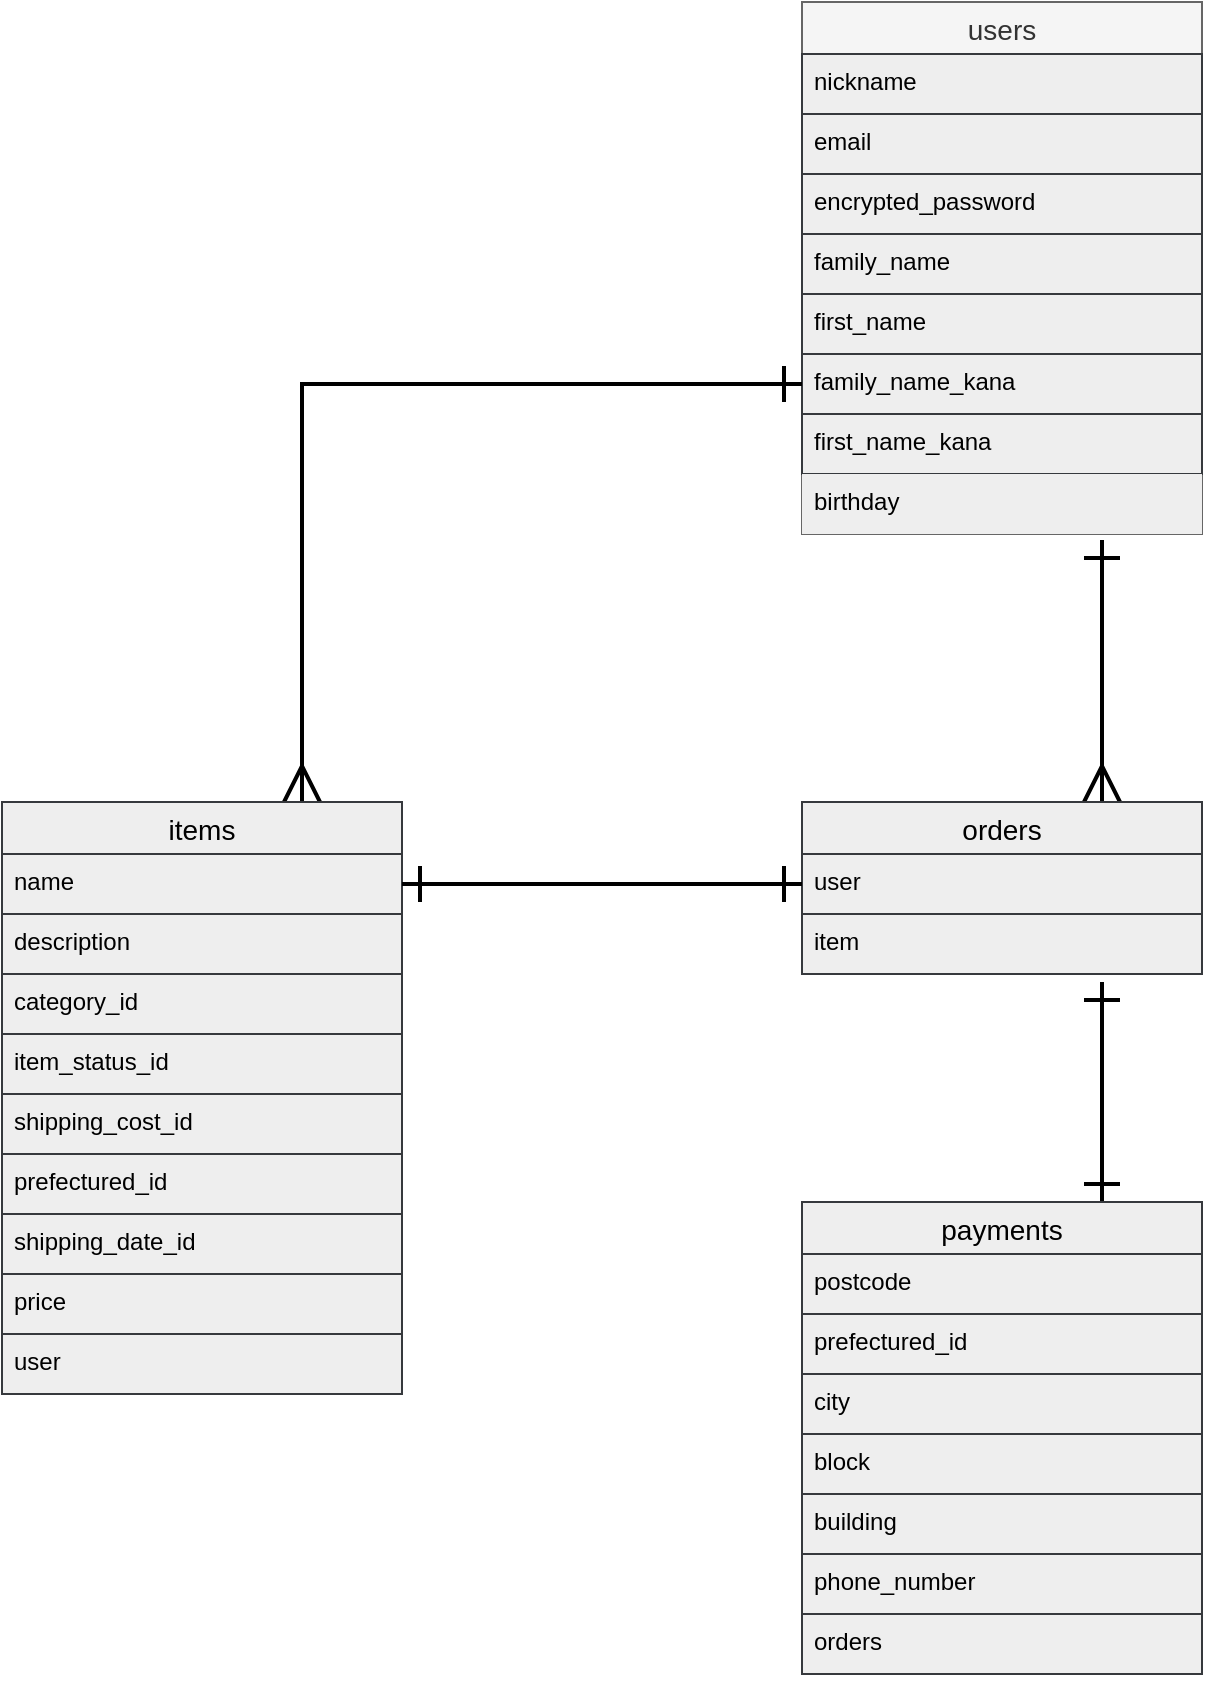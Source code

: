 <mxfile>
    <diagram id="oNmZL8BM-VNgHFiwXyHD" name="ページ1">
        <mxGraphModel dx="651" dy="564" grid="1" gridSize="10" guides="1" tooltips="1" connect="1" arrows="1" fold="1" page="1" pageScale="1" pageWidth="827" pageHeight="1169" background="#ffffff" math="0" shadow="0">
            <root>
                <mxCell id="0"/>
                <mxCell id="1" parent="0"/>
                <mxCell id="2" value="users" style="swimlane;fontStyle=0;childLayout=stackLayout;horizontal=1;startSize=26;horizontalStack=0;resizeParent=1;resizeParentMax=0;resizeLast=0;collapsible=1;marginBottom=0;align=center;fontSize=14;fillColor=#f5f5f5;fontColor=#333333;strokeColor=#666666;rounded=0;swimlaneLine=1;swimlaneFillColor=default;gradientColor=none;" parent="1" vertex="1">
                    <mxGeometry x="440" y="80" width="200" height="266" as="geometry"/>
                </mxCell>
                <mxCell id="3" value="nickname" style="text;strokeColor=#36393d;fillColor=#eeeeee;spacingLeft=4;spacingRight=4;overflow=hidden;rotatable=0;points=[[0,0.5],[1,0.5]];portConstraint=eastwest;fontSize=12;fontColor=#000000;" parent="2" vertex="1">
                    <mxGeometry y="26" width="200" height="30" as="geometry"/>
                </mxCell>
                <mxCell id="4" value="email" style="text;strokeColor=#36393d;fillColor=#eeeeee;spacingLeft=4;spacingRight=4;overflow=hidden;rotatable=0;points=[[0,0.5],[1,0.5]];portConstraint=eastwest;fontSize=12;fontColor=#000000;" parent="2" vertex="1">
                    <mxGeometry y="56" width="200" height="30" as="geometry"/>
                </mxCell>
                <mxCell id="5" value="encrypted_password" style="text;strokeColor=#36393d;fillColor=#eeeeee;spacingLeft=4;spacingRight=4;overflow=hidden;rotatable=0;points=[[0,0.5],[1,0.5]];portConstraint=eastwest;fontSize=12;fontColor=#000000;" parent="2" vertex="1">
                    <mxGeometry y="86" width="200" height="30" as="geometry"/>
                </mxCell>
                <mxCell id="19" value="family_name" style="text;strokeColor=#36393d;fillColor=#eeeeee;spacingLeft=4;spacingRight=4;overflow=hidden;rotatable=0;points=[[0,0.5],[1,0.5]];portConstraint=eastwest;fontSize=12;fontColor=#000000;" vertex="1" parent="2">
                    <mxGeometry y="116" width="200" height="30" as="geometry"/>
                </mxCell>
                <mxCell id="20" value="first_name" style="text;strokeColor=#36393d;fillColor=#eeeeee;spacingLeft=4;spacingRight=4;overflow=hidden;rotatable=0;points=[[0,0.5],[1,0.5]];portConstraint=eastwest;fontSize=12;fontColor=#000000;" vertex="1" parent="2">
                    <mxGeometry y="146" width="200" height="30" as="geometry"/>
                </mxCell>
                <mxCell id="22" value="family_name_kana" style="text;strokeColor=#36393d;fillColor=#eeeeee;spacingLeft=4;spacingRight=4;overflow=hidden;rotatable=0;points=[[0,0.5],[1,0.5]];portConstraint=eastwest;fontSize=12;fontColor=#000000;" vertex="1" parent="2">
                    <mxGeometry y="176" width="200" height="30" as="geometry"/>
                </mxCell>
                <mxCell id="23" value="first_name_kana" style="text;strokeColor=#36393d;fillColor=#eeeeee;spacingLeft=4;spacingRight=4;overflow=hidden;rotatable=0;points=[[0,0.5],[1,0.5]];portConstraint=eastwest;fontSize=12;fontColor=#000000;" vertex="1" parent="2">
                    <mxGeometry y="206" width="200" height="30" as="geometry"/>
                </mxCell>
                <mxCell id="24" value="birthday" style="text;strokeColor=none;fillColor=#eeeeee;spacingLeft=4;spacingRight=4;overflow=hidden;rotatable=0;points=[[0,0.5],[1,0.5]];portConstraint=eastwest;fontSize=12;fontColor=#000000;" vertex="1" parent="2">
                    <mxGeometry y="236" width="200" height="30" as="geometry"/>
                </mxCell>
                <mxCell id="32" style="edgeStyle=none;html=1;exitX=0.75;exitY=0;exitDx=0;exitDy=0;entryX=0.75;entryY=1.1;entryDx=0;entryDy=0;entryPerimeter=0;endArrow=ERone;endFill=0;startArrow=ERmany;startFill=0;strokeWidth=2;jumpSize=6;endSize=15;startSize=15;fontColor=#000000;labelBorderColor=default;strokeColor=#000000;" edge="1" parent="1" source="27" target="24">
                    <mxGeometry relative="1" as="geometry"/>
                </mxCell>
                <mxCell id="27" value="orders" style="swimlane;fontStyle=0;childLayout=stackLayout;horizontal=1;startSize=26;horizontalStack=0;resizeParent=1;resizeParentMax=0;resizeLast=0;collapsible=1;marginBottom=0;align=center;fontSize=14;fillColor=#eeeeee;strokeColor=#36393d;fontColor=#000000;" vertex="1" parent="1">
                    <mxGeometry x="440" y="480" width="200" height="86" as="geometry"/>
                </mxCell>
                <mxCell id="28" value="user" style="text;strokeColor=#36393d;fillColor=#eeeeee;spacingLeft=4;spacingRight=4;overflow=hidden;rotatable=0;points=[[0,0.5],[1,0.5]];portConstraint=eastwest;fontSize=12;fontColor=#000000;" vertex="1" parent="27">
                    <mxGeometry y="26" width="200" height="30" as="geometry"/>
                </mxCell>
                <mxCell id="29" value="item" style="text;strokeColor=#36393d;fillColor=#eeeeee;spacingLeft=4;spacingRight=4;overflow=hidden;rotatable=0;points=[[0,0.5],[1,0.5]];portConstraint=eastwest;fontSize=12;fontColor=#000000;" vertex="1" parent="27">
                    <mxGeometry y="56" width="200" height="30" as="geometry"/>
                </mxCell>
                <mxCell id="41" style="edgeStyle=none;jumpSize=6;html=1;exitX=0.75;exitY=0;exitDx=0;exitDy=0;entryX=0.75;entryY=1.133;entryDx=0;entryDy=0;entryPerimeter=0;strokeWidth=2;startArrow=ERone;startFill=0;endArrow=ERone;endFill=0;startSize=15;endSize=15;strokeColor=#000000;" edge="1" parent="1" source="33" target="29">
                    <mxGeometry relative="1" as="geometry"/>
                </mxCell>
                <mxCell id="33" value="payments" style="swimlane;fontStyle=0;childLayout=stackLayout;horizontal=1;startSize=26;horizontalStack=0;resizeParent=1;resizeParentMax=0;resizeLast=0;collapsible=1;marginBottom=0;align=center;fontSize=14;strokeColor=#36393d;fillColor=#eeeeee;fontColor=#000000;" vertex="1" parent="1">
                    <mxGeometry x="440" y="680" width="200" height="236" as="geometry"/>
                </mxCell>
                <mxCell id="34" value="postcode" style="text;strokeColor=#36393d;fillColor=#eeeeee;spacingLeft=4;spacingRight=4;overflow=hidden;rotatable=0;points=[[0,0.5],[1,0.5]];portConstraint=eastwest;fontSize=12;fontColor=#000000;" vertex="1" parent="33">
                    <mxGeometry y="26" width="200" height="30" as="geometry"/>
                </mxCell>
                <mxCell id="35" value="prefectured_id" style="text;strokeColor=#36393d;fillColor=#eeeeee;spacingLeft=4;spacingRight=4;overflow=hidden;rotatable=0;points=[[0,0.5],[1,0.5]];portConstraint=eastwest;fontSize=12;fontColor=#000000;" vertex="1" parent="33">
                    <mxGeometry y="56" width="200" height="30" as="geometry"/>
                </mxCell>
                <mxCell id="36" value="city" style="text;strokeColor=#36393d;fillColor=#eeeeee;spacingLeft=4;spacingRight=4;overflow=hidden;rotatable=0;points=[[0,0.5],[1,0.5]];portConstraint=eastwest;fontSize=12;fontColor=#000000;" vertex="1" parent="33">
                    <mxGeometry y="86" width="200" height="30" as="geometry"/>
                </mxCell>
                <mxCell id="37" value="block" style="text;strokeColor=#36393d;fillColor=#eeeeee;spacingLeft=4;spacingRight=4;overflow=hidden;rotatable=0;points=[[0,0.5],[1,0.5]];portConstraint=eastwest;fontSize=12;fontColor=#000000;" vertex="1" parent="33">
                    <mxGeometry y="116" width="200" height="30" as="geometry"/>
                </mxCell>
                <mxCell id="38" value="building" style="text;strokeColor=#36393d;fillColor=#eeeeee;spacingLeft=4;spacingRight=4;overflow=hidden;rotatable=0;points=[[0,0.5],[1,0.5]];portConstraint=eastwest;fontSize=12;fontColor=#000000;" vertex="1" parent="33">
                    <mxGeometry y="146" width="200" height="30" as="geometry"/>
                </mxCell>
                <mxCell id="40" value="phone_number" style="text;strokeColor=#36393d;fillColor=#eeeeee;spacingLeft=4;spacingRight=4;overflow=hidden;rotatable=0;points=[[0,0.5],[1,0.5]];portConstraint=eastwest;fontSize=12;fontColor=#000000;" vertex="1" parent="33">
                    <mxGeometry y="176" width="200" height="30" as="geometry"/>
                </mxCell>
                <mxCell id="39" value="orders" style="text;strokeColor=#36393d;fillColor=#eeeeee;spacingLeft=4;spacingRight=4;overflow=hidden;rotatable=0;points=[[0,0.5],[1,0.5]];portConstraint=eastwest;fontSize=12;fontColor=#000000;" vertex="1" parent="33">
                    <mxGeometry y="206" width="200" height="30" as="geometry"/>
                </mxCell>
                <mxCell id="54" style="edgeStyle=orthogonalEdgeStyle;jumpSize=6;html=1;exitX=0.75;exitY=0;exitDx=0;exitDy=0;entryX=0;entryY=0.5;entryDx=0;entryDy=0;strokeWidth=2;startArrow=ERmany;startFill=0;endArrow=ERone;endFill=0;startSize=15;endSize=15;strokeColor=#000000;rounded=0;" edge="1" parent="1" source="42" target="22">
                    <mxGeometry relative="1" as="geometry"/>
                </mxCell>
                <mxCell id="42" value="items" style="swimlane;fontStyle=0;childLayout=stackLayout;horizontal=1;startSize=26;horizontalStack=0;resizeParent=1;resizeParentMax=0;resizeLast=0;collapsible=1;marginBottom=0;align=center;fontSize=14;strokeColor=#36393d;fillColor=#eeeeee;fontColor=#000000;" vertex="1" parent="1">
                    <mxGeometry x="40" y="480" width="200" height="296" as="geometry"/>
                </mxCell>
                <mxCell id="43" value="name" style="text;strokeColor=#36393d;fillColor=#eeeeee;spacingLeft=4;spacingRight=4;overflow=hidden;rotatable=0;points=[[0,0.5],[1,0.5]];portConstraint=eastwest;fontSize=12;fontColor=#000000;" vertex="1" parent="42">
                    <mxGeometry y="26" width="200" height="30" as="geometry"/>
                </mxCell>
                <mxCell id="44" value="description" style="text;strokeColor=#36393d;fillColor=#eeeeee;spacingLeft=4;spacingRight=4;overflow=hidden;rotatable=0;points=[[0,0.5],[1,0.5]];portConstraint=eastwest;fontSize=12;fontColor=#000000;" vertex="1" parent="42">
                    <mxGeometry y="56" width="200" height="30" as="geometry"/>
                </mxCell>
                <mxCell id="45" value="category_id" style="text;strokeColor=#36393d;fillColor=#eeeeee;spacingLeft=4;spacingRight=4;overflow=hidden;rotatable=0;points=[[0,0.5],[1,0.5]];portConstraint=eastwest;fontSize=12;fontColor=#000000;" vertex="1" parent="42">
                    <mxGeometry y="86" width="200" height="30" as="geometry"/>
                </mxCell>
                <mxCell id="47" value="item_status_id" style="text;strokeColor=#36393d;fillColor=#eeeeee;spacingLeft=4;spacingRight=4;overflow=hidden;rotatable=0;points=[[0,0.5],[1,0.5]];portConstraint=eastwest;fontSize=12;fontColor=#000000;" vertex="1" parent="42">
                    <mxGeometry y="116" width="200" height="30" as="geometry"/>
                </mxCell>
                <mxCell id="49" value="shipping_cost_id" style="text;strokeColor=#36393d;fillColor=#eeeeee;spacingLeft=4;spacingRight=4;overflow=hidden;rotatable=0;points=[[0,0.5],[1,0.5]];portConstraint=eastwest;fontSize=12;fontColor=#000000;" vertex="1" parent="42">
                    <mxGeometry y="146" width="200" height="30" as="geometry"/>
                </mxCell>
                <mxCell id="48" value="prefectured_id" style="text;strokeColor=#36393d;fillColor=#eeeeee;spacingLeft=4;spacingRight=4;overflow=hidden;rotatable=0;points=[[0,0.5],[1,0.5]];portConstraint=eastwest;fontSize=12;fontColor=#000000;" vertex="1" parent="42">
                    <mxGeometry y="176" width="200" height="30" as="geometry"/>
                </mxCell>
                <mxCell id="50" value="shipping_date_id" style="text;strokeColor=#36393d;fillColor=#eeeeee;spacingLeft=4;spacingRight=4;overflow=hidden;rotatable=0;points=[[0,0.5],[1,0.5]];portConstraint=eastwest;fontSize=12;fontColor=#000000;" vertex="1" parent="42">
                    <mxGeometry y="206" width="200" height="30" as="geometry"/>
                </mxCell>
                <mxCell id="51" value="price" style="text;strokeColor=#36393d;fillColor=#eeeeee;spacingLeft=4;spacingRight=4;overflow=hidden;rotatable=0;points=[[0,0.5],[1,0.5]];portConstraint=eastwest;fontSize=12;fontColor=#000000;" vertex="1" parent="42">
                    <mxGeometry y="236" width="200" height="30" as="geometry"/>
                </mxCell>
                <mxCell id="52" value="user" style="text;strokeColor=#36393d;fillColor=#eeeeee;spacingLeft=4;spacingRight=4;overflow=hidden;rotatable=0;points=[[0,0.5],[1,0.5]];portConstraint=eastwest;fontSize=12;fontColor=#000000;" vertex="1" parent="42">
                    <mxGeometry y="266" width="200" height="30" as="geometry"/>
                </mxCell>
                <mxCell id="53" style="edgeStyle=none;jumpSize=6;html=1;exitX=1;exitY=0.5;exitDx=0;exitDy=0;entryX=0;entryY=0.5;entryDx=0;entryDy=0;strokeWidth=2;startArrow=ERone;startFill=0;endArrow=ERone;endFill=0;startSize=15;endSize=15;strokeColor=#000000;" edge="1" parent="1" source="43" target="28">
                    <mxGeometry relative="1" as="geometry"/>
                </mxCell>
            </root>
        </mxGraphModel>
    </diagram>
</mxfile>